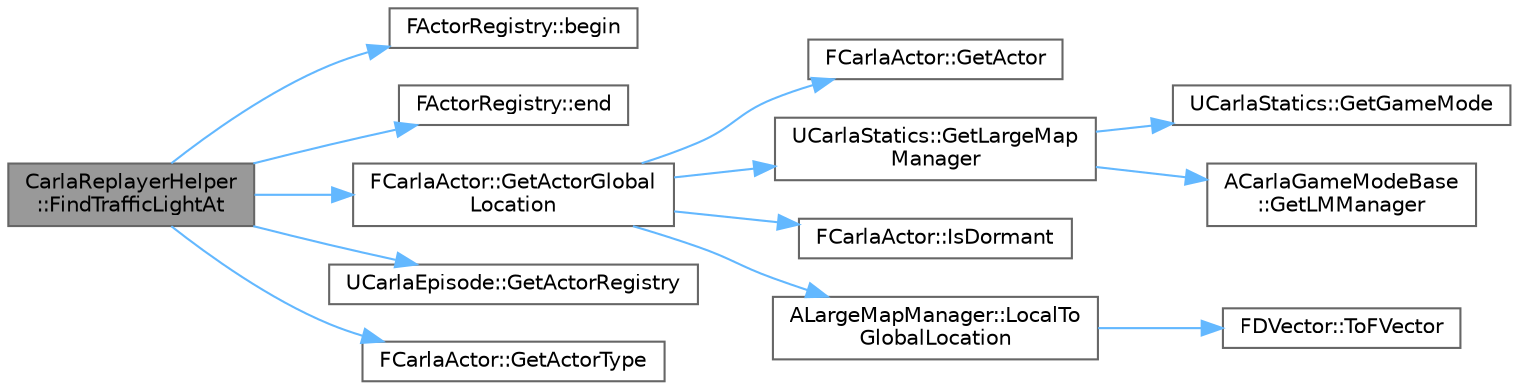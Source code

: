 digraph "CarlaReplayerHelper::FindTrafficLightAt"
{
 // INTERACTIVE_SVG=YES
 // LATEX_PDF_SIZE
  bgcolor="transparent";
  edge [fontname=Helvetica,fontsize=10,labelfontname=Helvetica,labelfontsize=10];
  node [fontname=Helvetica,fontsize=10,shape=box,height=0.2,width=0.4];
  rankdir="LR";
  Node1 [id="Node000001",label="CarlaReplayerHelper\l::FindTrafficLightAt",height=0.2,width=0.4,color="gray40", fillcolor="grey60", style="filled", fontcolor="black",tooltip=" "];
  Node1 -> Node2 [id="edge1_Node000001_Node000002",color="steelblue1",style="solid",tooltip=" "];
  Node2 [id="Node000002",label="FActorRegistry::begin",height=0.2,width=0.4,color="grey40", fillcolor="white", style="filled",URL="$df/db5/classFActorRegistry.html#a508c75b527763f59e6a2345553e9fd69",tooltip=" "];
  Node1 -> Node3 [id="edge2_Node000001_Node000003",color="steelblue1",style="solid",tooltip=" "];
  Node3 [id="Node000003",label="FActorRegistry::end",height=0.2,width=0.4,color="grey40", fillcolor="white", style="filled",URL="$df/db5/classFActorRegistry.html#ae7f8a317634734568769d6369349dd51",tooltip=" "];
  Node1 -> Node4 [id="edge3_Node000001_Node000004",color="steelblue1",style="solid",tooltip=" "];
  Node4 [id="Node000004",label="FCarlaActor::GetActorGlobal\lLocation",height=0.2,width=0.4,color="grey40", fillcolor="white", style="filled",URL="$dc/dde/classFCarlaActor.html#a948c2853f69c6cc0933ab4b7be759f6c",tooltip=" "];
  Node4 -> Node5 [id="edge4_Node000004_Node000005",color="steelblue1",style="solid",tooltip=" "];
  Node5 [id="Node000005",label="FCarlaActor::GetActor",height=0.2,width=0.4,color="grey40", fillcolor="white", style="filled",URL="$dc/dde/classFCarlaActor.html#a4d2752987e47827efd488b90053ad415",tooltip=" "];
  Node4 -> Node6 [id="edge5_Node000004_Node000006",color="steelblue1",style="solid",tooltip=" "];
  Node6 [id="Node000006",label="UCarlaStatics::GetLargeMap\lManager",height=0.2,width=0.4,color="grey40", fillcolor="white", style="filled",URL="$d7/d1e/classUCarlaStatics.html#a8137f56360aa59de44591fce99608dc4",tooltip=" "];
  Node6 -> Node7 [id="edge6_Node000006_Node000007",color="steelblue1",style="solid",tooltip=" "];
  Node7 [id="Node000007",label="UCarlaStatics::GetGameMode",height=0.2,width=0.4,color="grey40", fillcolor="white", style="filled",URL="$d7/d1e/classUCarlaStatics.html#acf94832c60579b6d161b66447719efbc",tooltip=" "];
  Node6 -> Node8 [id="edge7_Node000006_Node000008",color="steelblue1",style="solid",tooltip=" "];
  Node8 [id="Node000008",label="ACarlaGameModeBase\l::GetLMManager",height=0.2,width=0.4,color="grey40", fillcolor="white", style="filled",URL="$db/de5/classACarlaGameModeBase.html#a6a66e9a979a5dfbdb292f8eb3f89149c",tooltip=" "];
  Node4 -> Node9 [id="edge8_Node000004_Node000009",color="steelblue1",style="solid",tooltip=" "];
  Node9 [id="Node000009",label="FCarlaActor::IsDormant",height=0.2,width=0.4,color="grey40", fillcolor="white", style="filled",URL="$dc/dde/classFCarlaActor.html#a49f76353c69e02542858ed2cf6eeb000",tooltip=" "];
  Node4 -> Node10 [id="edge9_Node000004_Node000010",color="steelblue1",style="solid",tooltip=" "];
  Node10 [id="Node000010",label="ALargeMapManager::LocalTo\lGlobalLocation",height=0.2,width=0.4,color="grey40", fillcolor="white", style="filled",URL="$d9/d4b/classALargeMapManager.html#adc28142d65c3bdb83f5a6a6db9deee81",tooltip=" "];
  Node10 -> Node11 [id="edge10_Node000010_Node000011",color="steelblue1",style="solid",tooltip=" "];
  Node11 [id="Node000011",label="FDVector::ToFVector",height=0.2,width=0.4,color="grey40", fillcolor="white", style="filled",URL="$de/d7a/structFDVector.html#afcef01413fad4ebae06ee468bee88a9c",tooltip=" "];
  Node1 -> Node12 [id="edge11_Node000001_Node000012",color="steelblue1",style="solid",tooltip=" "];
  Node12 [id="Node000012",label="UCarlaEpisode::GetActorRegistry",height=0.2,width=0.4,color="grey40", fillcolor="white", style="filled",URL="$dc/d84/classUCarlaEpisode.html#acd82b87ea8d4e7d815922614e6e245ef",tooltip=" "];
  Node1 -> Node13 [id="edge12_Node000001_Node000013",color="steelblue1",style="solid",tooltip=" "];
  Node13 [id="Node000013",label="FCarlaActor::GetActorType",height=0.2,width=0.4,color="grey40", fillcolor="white", style="filled",URL="$dc/dde/classFCarlaActor.html#a31ab39eb2088af21d9c85c47424f56b4",tooltip=" "];
}
